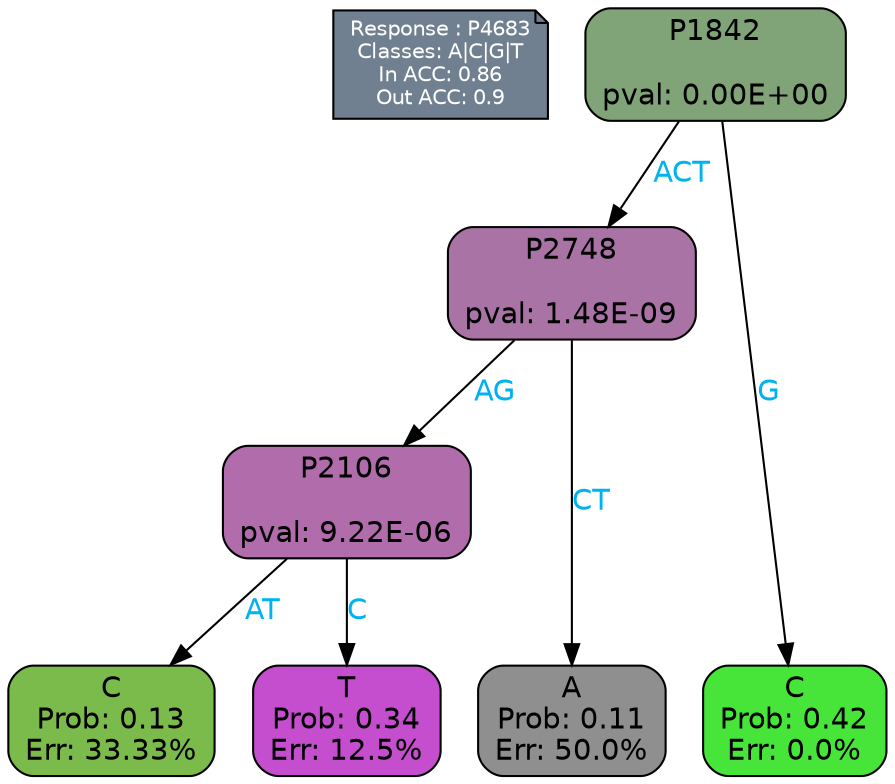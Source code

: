 digraph Tree {
node [shape=box, style="filled, rounded", color="black", fontname=helvetica] ;
graph [ranksep=equally, splines=polylines, bgcolor=transparent, dpi=600] ;
edge [fontname=helvetica] ;
LEGEND [label="Response : P4683
Classes: A|C|G|T
In ACC: 0.86
Out ACC: 0.9
",shape=note,align=left,style=filled,fillcolor="slategray",fontcolor="white",fontsize=10];1 [label="P1842

pval: 0.00E+00", fillcolor="#80a377"] ;
2 [label="P2748

pval: 1.48E-09", fillcolor="#aa73a6"] ;
3 [label="P2106

pval: 9.22E-06", fillcolor="#b06cab"] ;
4 [label="C
Prob: 0.13
Err: 33.33%", fillcolor="#7abb4c"] ;
5 [label="T
Prob: 0.34
Err: 12.5%", fillcolor="#c54ecf"] ;
6 [label="A
Prob: 0.11
Err: 50.0%", fillcolor="#8f8f8f"] ;
7 [label="C
Prob: 0.42
Err: 0.0%", fillcolor="#47e539"] ;
1 -> 2 [label="ACT",fontcolor=deepskyblue2] ;
1 -> 7 [label="G",fontcolor=deepskyblue2] ;
2 -> 3 [label="AG",fontcolor=deepskyblue2] ;
2 -> 6 [label="CT",fontcolor=deepskyblue2] ;
3 -> 4 [label="AT",fontcolor=deepskyblue2] ;
3 -> 5 [label="C",fontcolor=deepskyblue2] ;
{rank = same; 4;5;6;7;}{rank = same; LEGEND;1;}}